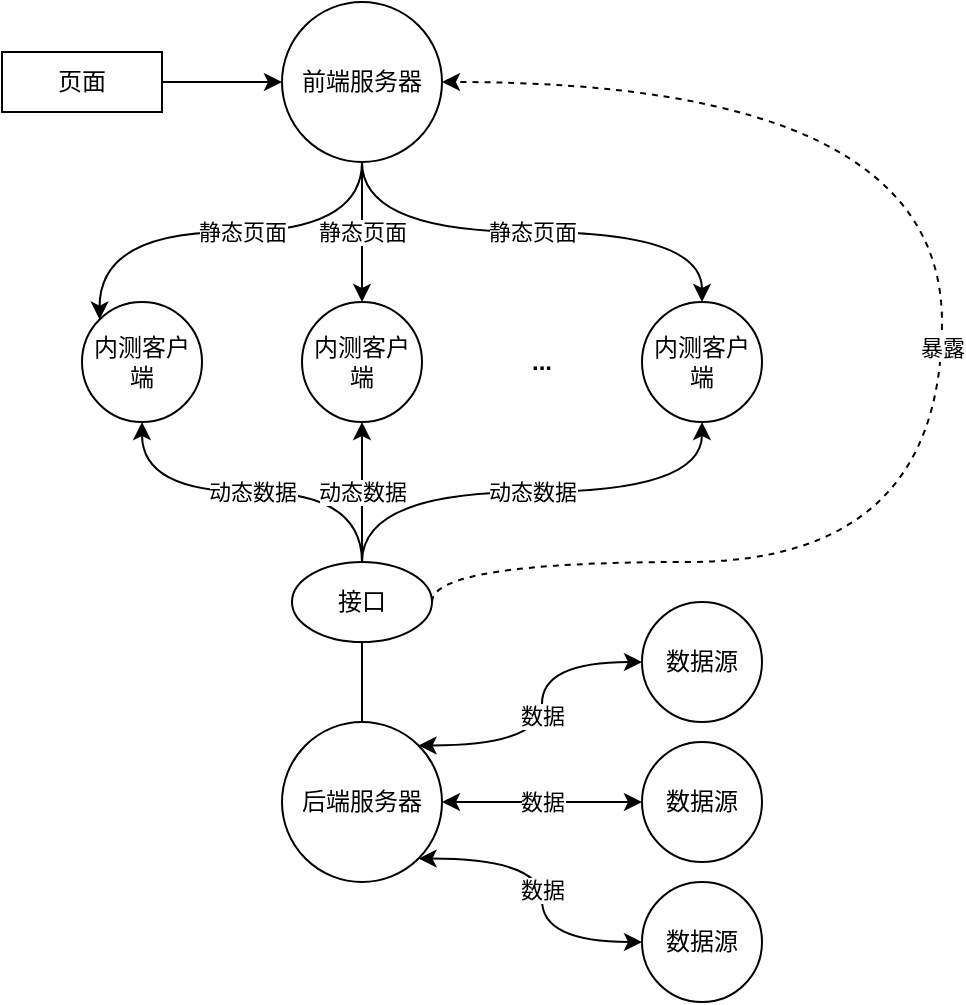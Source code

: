 <mxfile version="13.7.3" type="device"><diagram id="27b82EAJq2z65JrKd3VP" name="第 1 页"><mxGraphModel dx="1037" dy="1778" grid="1" gridSize="10" guides="1" tooltips="1" connect="1" arrows="1" fold="1" page="1" pageScale="1" pageWidth="827" pageHeight="1169" math="0" shadow="0"><root><mxCell id="0"/><mxCell id="1" parent="0"/><mxCell id="_4KG5BciuMP-ym4-uaD2-35" value="静态页面" style="edgeStyle=orthogonalEdgeStyle;curved=1;rounded=0;orthogonalLoop=1;jettySize=auto;html=1;exitX=0.5;exitY=1;exitDx=0;exitDy=0;" parent="1" source="_4KG5BciuMP-ym4-uaD2-1" target="_4KG5BciuMP-ym4-uaD2-10" edge="1"><mxGeometry relative="1" as="geometry"/></mxCell><mxCell id="_4KG5BciuMP-ym4-uaD2-49" value="静态页面" style="edgeStyle=orthogonalEdgeStyle;curved=1;rounded=0;orthogonalLoop=1;jettySize=auto;html=1;exitX=0.5;exitY=1;exitDx=0;exitDy=0;entryX=0;entryY=0;entryDx=0;entryDy=0;startArrow=none;startFill=0;" parent="1" source="_4KG5BciuMP-ym4-uaD2-1" target="_4KG5BciuMP-ym4-uaD2-9" edge="1"><mxGeometry x="-0.095" relative="1" as="geometry"><mxPoint as="offset"/></mxGeometry></mxCell><mxCell id="_4KG5BciuMP-ym4-uaD2-52" value="静态页面" style="edgeStyle=orthogonalEdgeStyle;curved=1;rounded=0;orthogonalLoop=1;jettySize=auto;html=1;exitX=0.5;exitY=1;exitDx=0;exitDy=0;startArrow=none;startFill=0;" parent="1" source="_4KG5BciuMP-ym4-uaD2-1" target="_4KG5BciuMP-ym4-uaD2-11" edge="1"><mxGeometry relative="1" as="geometry"/></mxCell><mxCell id="_4KG5BciuMP-ym4-uaD2-1" value="前端服务器" style="ellipse;whiteSpace=wrap;html=1;aspect=fixed;" parent="1" vertex="1"><mxGeometry x="310" y="-80" width="80" height="80" as="geometry"/></mxCell><mxCell id="_4KG5BciuMP-ym4-uaD2-36" value="暴露" style="edgeStyle=orthogonalEdgeStyle;curved=1;rounded=0;orthogonalLoop=1;jettySize=auto;html=1;entryX=1;entryY=0.5;entryDx=0;entryDy=0;dashed=1;exitX=1;exitY=0.5;exitDx=0;exitDy=0;" parent="1" source="_4KG5BciuMP-ym4-uaD2-45" target="_4KG5BciuMP-ym4-uaD2-1" edge="1"><mxGeometry relative="1" as="geometry"><mxPoint x="470" y="260" as="sourcePoint"/><Array as="points"><mxPoint x="640" y="200"/><mxPoint x="640" y="-40"/></Array></mxGeometry></mxCell><mxCell id="_4KG5BciuMP-ym4-uaD2-2" value="后端服务器" style="ellipse;whiteSpace=wrap;html=1;aspect=fixed;" parent="1" vertex="1"><mxGeometry x="310" y="280" width="80" height="80" as="geometry"/></mxCell><mxCell id="_4KG5BciuMP-ym4-uaD2-28" value="" style="edgeStyle=orthogonalEdgeStyle;curved=1;rounded=0;orthogonalLoop=1;jettySize=auto;html=1;" parent="1" source="_4KG5BciuMP-ym4-uaD2-4" target="_4KG5BciuMP-ym4-uaD2-1" edge="1"><mxGeometry relative="1" as="geometry"/></mxCell><mxCell id="_4KG5BciuMP-ym4-uaD2-4" value="页面" style="rounded=0;whiteSpace=wrap;html=1;" parent="1" vertex="1"><mxGeometry x="170" y="-55" width="80" height="30" as="geometry"/></mxCell><mxCell id="_4KG5BciuMP-ym4-uaD2-9" value="内测客户端" style="ellipse;whiteSpace=wrap;html=1;aspect=fixed;" parent="1" vertex="1"><mxGeometry x="210" y="70" width="60" height="60" as="geometry"/></mxCell><mxCell id="_4KG5BciuMP-ym4-uaD2-10" value="内测客户端" style="ellipse;whiteSpace=wrap;html=1;aspect=fixed;" parent="1" vertex="1"><mxGeometry x="320" y="70" width="60" height="60" as="geometry"/></mxCell><mxCell id="_4KG5BciuMP-ym4-uaD2-11" value="内测客户端" style="ellipse;whiteSpace=wrap;html=1;aspect=fixed;" parent="1" vertex="1"><mxGeometry x="490" y="70" width="60" height="60" as="geometry"/></mxCell><mxCell id="_4KG5BciuMP-ym4-uaD2-12" value="..." style="text;html=1;strokeColor=none;fillColor=none;align=center;verticalAlign=middle;whiteSpace=wrap;rounded=0;fontStyle=1" parent="1" vertex="1"><mxGeometry x="420" y="90" width="40" height="20" as="geometry"/></mxCell><mxCell id="_4KG5BciuMP-ym4-uaD2-17" style="edgeStyle=orthogonalEdgeStyle;rounded=0;orthogonalLoop=1;jettySize=auto;html=1;exitX=0.5;exitY=1;exitDx=0;exitDy=0;curved=1;" parent="1" edge="1"><mxGeometry relative="1" as="geometry"><mxPoint x="530" y="140" as="sourcePoint"/><mxPoint x="530" y="140" as="targetPoint"/></mxGeometry></mxCell><mxCell id="GyxbwH9iVsYyS8mF5bJ0-1" value="数据" style="edgeStyle=orthogonalEdgeStyle;rounded=0;orthogonalLoop=1;jettySize=auto;html=1;exitX=0;exitY=0.5;exitDx=0;exitDy=0;entryX=1;entryY=0;entryDx=0;entryDy=0;curved=1;startArrow=classic;startFill=1;" edge="1" parent="1" source="_4KG5BciuMP-ym4-uaD2-38" target="_4KG5BciuMP-ym4-uaD2-2"><mxGeometry relative="1" as="geometry"/></mxCell><mxCell id="_4KG5BciuMP-ym4-uaD2-38" value="数据源" style="ellipse;whiteSpace=wrap;html=1;aspect=fixed;" parent="1" vertex="1"><mxGeometry x="490" y="220" width="60" height="60" as="geometry"/></mxCell><mxCell id="GyxbwH9iVsYyS8mF5bJ0-2" value="数据" style="edgeStyle=orthogonalEdgeStyle;rounded=0;orthogonalLoop=1;jettySize=auto;html=1;exitX=0;exitY=0.5;exitDx=0;exitDy=0;entryX=1;entryY=0.5;entryDx=0;entryDy=0;curved=1;startArrow=classic;startFill=1;" edge="1" parent="1" source="_4KG5BciuMP-ym4-uaD2-40" target="_4KG5BciuMP-ym4-uaD2-2"><mxGeometry relative="1" as="geometry"/></mxCell><mxCell id="_4KG5BciuMP-ym4-uaD2-40" value="数据源" style="ellipse;whiteSpace=wrap;html=1;aspect=fixed;" parent="1" vertex="1"><mxGeometry x="490" y="290" width="60" height="60" as="geometry"/></mxCell><mxCell id="GyxbwH9iVsYyS8mF5bJ0-3" value="数据" style="edgeStyle=orthogonalEdgeStyle;rounded=0;orthogonalLoop=1;jettySize=auto;html=1;exitX=0;exitY=0.5;exitDx=0;exitDy=0;entryX=1;entryY=1;entryDx=0;entryDy=0;curved=1;startArrow=classic;startFill=1;" edge="1" parent="1" source="_4KG5BciuMP-ym4-uaD2-41" target="_4KG5BciuMP-ym4-uaD2-2"><mxGeometry relative="1" as="geometry"/></mxCell><mxCell id="_4KG5BciuMP-ym4-uaD2-41" value="数据源" style="ellipse;whiteSpace=wrap;html=1;aspect=fixed;" parent="1" vertex="1"><mxGeometry x="490" y="360" width="60" height="60" as="geometry"/></mxCell><mxCell id="_4KG5BciuMP-ym4-uaD2-53" style="rounded=0;orthogonalLoop=1;jettySize=auto;html=1;exitX=0.5;exitY=1;exitDx=0;exitDy=0;entryX=0.5;entryY=0;entryDx=0;entryDy=0;startArrow=none;startFill=0;endArrow=none;endFill=0;" parent="1" source="_4KG5BciuMP-ym4-uaD2-45" target="_4KG5BciuMP-ym4-uaD2-2" edge="1"><mxGeometry relative="1" as="geometry"/></mxCell><mxCell id="Mcf6mumLVy3s8WgOg2W7-3" value="动态数据" style="edgeStyle=orthogonalEdgeStyle;rounded=0;orthogonalLoop=1;jettySize=auto;html=1;exitX=0.5;exitY=0;exitDx=0;exitDy=0;entryX=0.5;entryY=1;entryDx=0;entryDy=0;curved=1;" parent="1" source="_4KG5BciuMP-ym4-uaD2-45" target="_4KG5BciuMP-ym4-uaD2-9" edge="1"><mxGeometry relative="1" as="geometry"/></mxCell><mxCell id="Mcf6mumLVy3s8WgOg2W7-4" value="动态数据" style="edgeStyle=orthogonalEdgeStyle;rounded=0;orthogonalLoop=1;jettySize=auto;html=1;exitX=0.5;exitY=0;exitDx=0;exitDy=0;entryX=0.5;entryY=1;entryDx=0;entryDy=0;curved=1;" parent="1" source="_4KG5BciuMP-ym4-uaD2-45" target="_4KG5BciuMP-ym4-uaD2-10" edge="1"><mxGeometry relative="1" as="geometry"/></mxCell><mxCell id="Mcf6mumLVy3s8WgOg2W7-5" value="动态数据" style="edgeStyle=orthogonalEdgeStyle;rounded=0;orthogonalLoop=1;jettySize=auto;html=1;exitX=0.5;exitY=0;exitDx=0;exitDy=0;entryX=0.5;entryY=1;entryDx=0;entryDy=0;curved=1;" parent="1" source="_4KG5BciuMP-ym4-uaD2-45" target="_4KG5BciuMP-ym4-uaD2-11" edge="1"><mxGeometry relative="1" as="geometry"/></mxCell><mxCell id="_4KG5BciuMP-ym4-uaD2-45" value="接口" style="ellipse;whiteSpace=wrap;html=1;" parent="1" vertex="1"><mxGeometry x="315" y="200" width="70" height="40" as="geometry"/></mxCell></root></mxGraphModel></diagram></mxfile>